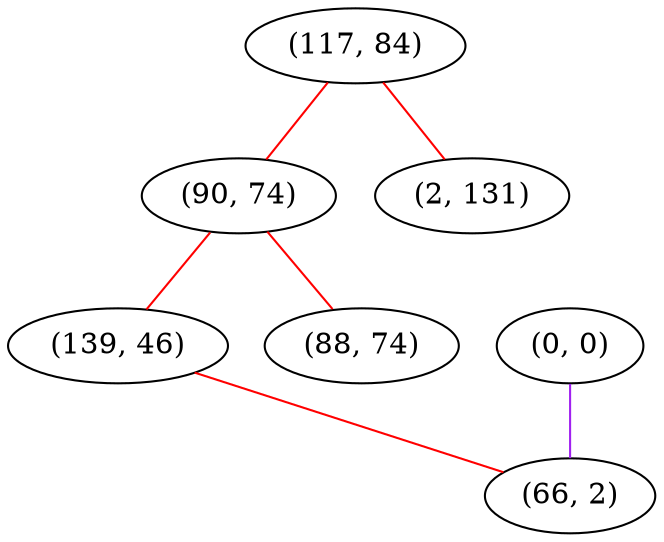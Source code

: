 graph "" {
"(117, 84)";
"(0, 0)";
"(90, 74)";
"(2, 131)";
"(139, 46)";
"(66, 2)";
"(88, 74)";
"(117, 84)" -- "(2, 131)"  [color=red, key=0, weight=1];
"(117, 84)" -- "(90, 74)"  [color=red, key=0, weight=1];
"(0, 0)" -- "(66, 2)"  [color=purple, key=0, weight=4];
"(90, 74)" -- "(88, 74)"  [color=red, key=0, weight=1];
"(90, 74)" -- "(139, 46)"  [color=red, key=0, weight=1];
"(139, 46)" -- "(66, 2)"  [color=red, key=0, weight=1];
}
